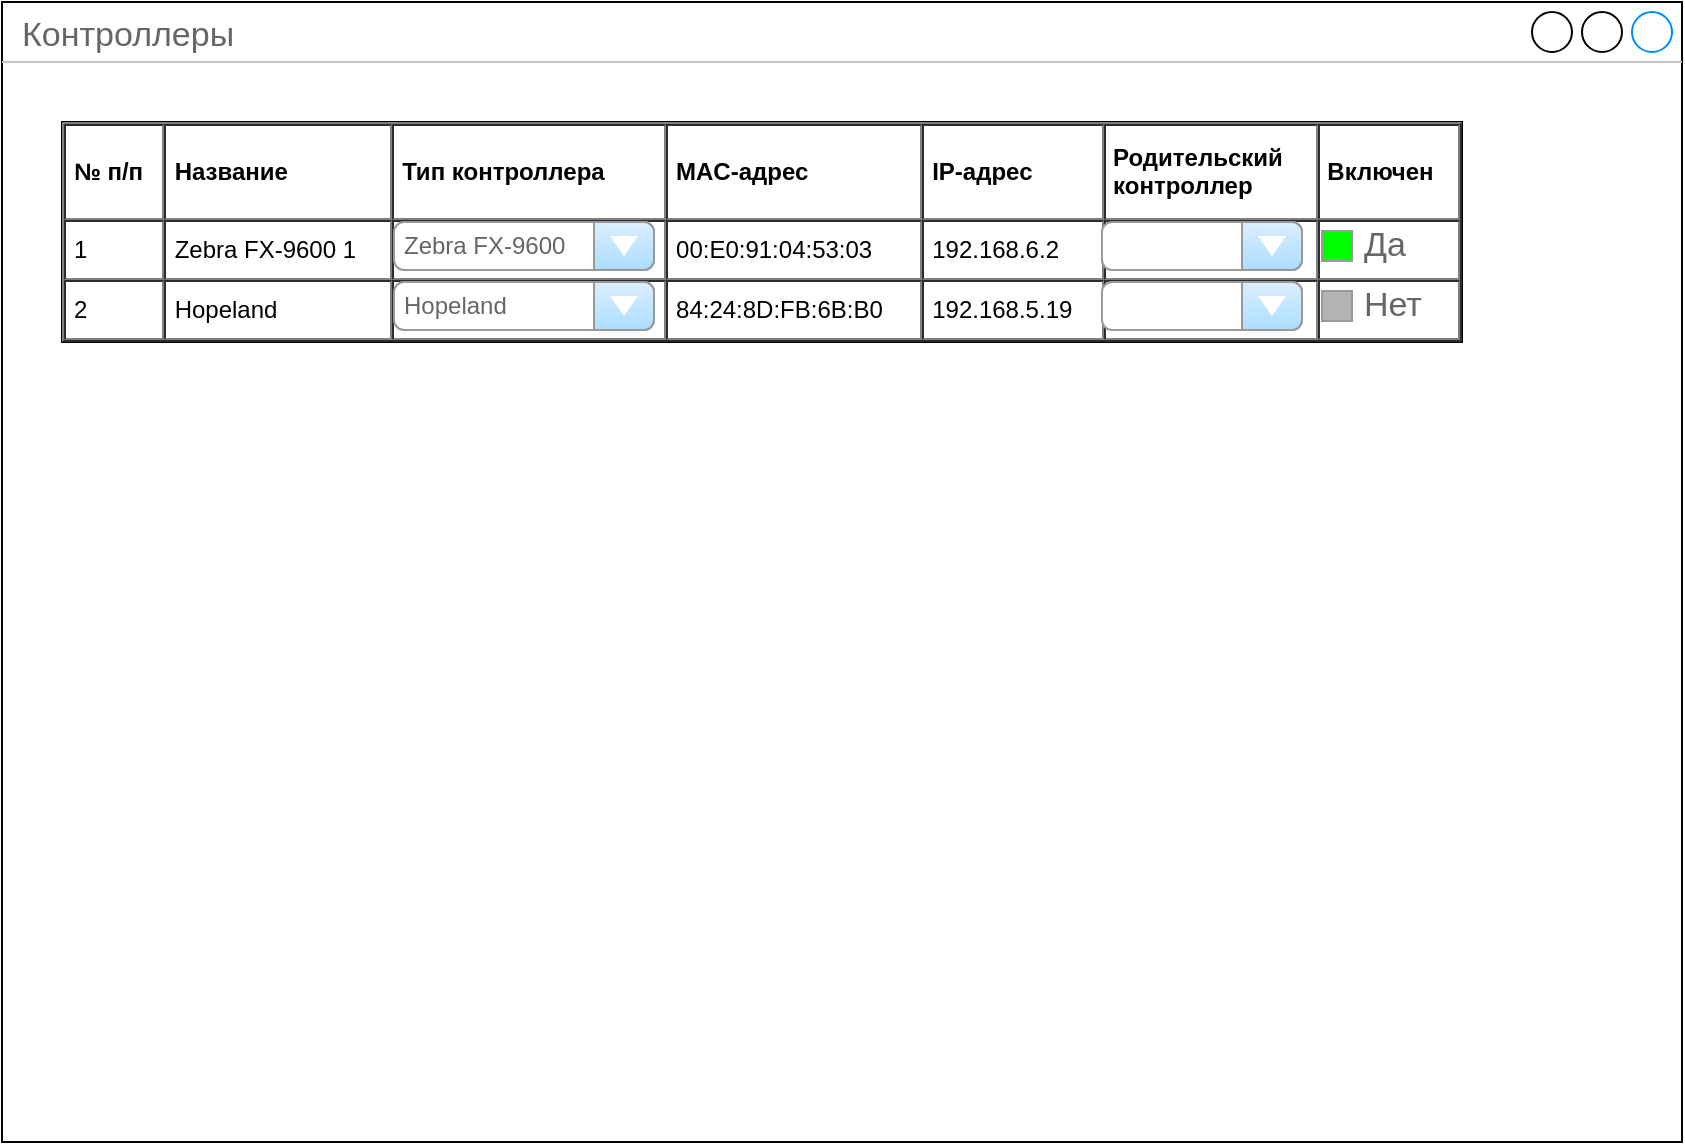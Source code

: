 <mxfile version="20.0.1" type="github">
  <diagram id="nf6re3Xe65oDxEoPcaBX" name="Page-1">
    <mxGraphModel dx="713" dy="403" grid="1" gridSize="10" guides="1" tooltips="1" connect="1" arrows="1" fold="1" page="1" pageScale="1" pageWidth="827" pageHeight="1169" math="0" shadow="0">
      <root>
        <mxCell id="0" />
        <mxCell id="1" parent="0" />
        <mxCell id="M8a38uKlfjJ2GWGPEGkD-1" value="Контроллеры" style="strokeWidth=1;shadow=0;dashed=0;align=center;html=1;shape=mxgraph.mockup.containers.window;align=left;verticalAlign=top;spacingLeft=8;strokeColor2=#008cff;strokeColor3=#c4c4c4;fontColor=#666666;mainText=;fontSize=17;labelBackgroundColor=none;" vertex="1" parent="1">
          <mxGeometry x="60" y="50" width="840" height="570" as="geometry" />
        </mxCell>
        <mxCell id="M8a38uKlfjJ2GWGPEGkD-2" value="&lt;table cellpadding=&quot;4&quot; cellspacing=&quot;0&quot; border=&quot;1&quot; style=&quot;font-size:1em;width:100%;height:100%;&quot;&gt;&lt;tbody&gt;&lt;tr&gt;&lt;td&gt;&lt;b&gt;№ п/п&lt;/b&gt;&lt;/td&gt;&lt;th&gt;Название&lt;/th&gt;&lt;td&gt;&lt;b&gt;Тип контроллера&amp;nbsp; &amp;nbsp;&lt;/b&gt;&lt;/td&gt;&lt;th&gt;MAC-адрес&lt;br&gt;&lt;/th&gt;&lt;td&gt;&lt;b&gt;IP-адрес&lt;/b&gt;&lt;/td&gt;&lt;td&gt;&lt;b&gt;Родительский&lt;br&gt;контроллер&lt;/b&gt;&lt;/td&gt;&lt;td&gt;&lt;b&gt;Включен&lt;/b&gt;&lt;/td&gt;&lt;/tr&gt;&lt;tr&gt;&lt;td&gt;1&lt;/td&gt;&lt;td&gt;Zebra FX-9600 1&lt;/td&gt;&lt;td&gt;&lt;br&gt;&lt;/td&gt;&lt;td&gt;00:E0:91:04:53:03&lt;/td&gt;&lt;td&gt;192.168.6.2&lt;br&gt;&lt;/td&gt;&lt;td&gt;&lt;br&gt;&lt;/td&gt;&lt;td&gt;&lt;br&gt;&lt;/td&gt;&lt;/tr&gt;&lt;tr&gt;&lt;td&gt;2&lt;/td&gt;&lt;td&gt;Hopeland&lt;/td&gt;&lt;td&gt;&lt;br&gt;&lt;/td&gt;&lt;td&gt;84:24:8D:FB:6B:B0&lt;/td&gt;&lt;td&gt;192.168.5.19&lt;br&gt;&lt;/td&gt;&lt;td&gt;&lt;br&gt;&lt;/td&gt;&lt;td&gt;&lt;br&gt;&lt;/td&gt;&lt;/tr&gt;&lt;/tbody&gt;&lt;/table&gt; " style="verticalAlign=top;align=left;overflow=fill;fontSize=12;fontFamily=Helvetica;html=1" vertex="1" parent="1">
          <mxGeometry x="90" y="110" width="700" height="110" as="geometry" />
        </mxCell>
        <mxCell id="M8a38uKlfjJ2GWGPEGkD-3" value="Zebra FX-9600" style="strokeWidth=1;shadow=0;dashed=0;align=center;html=1;shape=mxgraph.mockup.forms.comboBox;strokeColor=#999999;fillColor=#ddeeff;align=left;fillColor2=#aaddff;mainText=;fontColor=#666666;fontSize=12;spacingLeft=3;" vertex="1" parent="1">
          <mxGeometry x="256" y="160" width="130" height="24" as="geometry" />
        </mxCell>
        <mxCell id="M8a38uKlfjJ2GWGPEGkD-7" value="Hopeland" style="strokeWidth=1;shadow=0;dashed=0;align=center;html=1;shape=mxgraph.mockup.forms.comboBox;strokeColor=#999999;fillColor=#ddeeff;align=left;fillColor2=#aaddff;mainText=;fontColor=#666666;fontSize=12;spacingLeft=3;" vertex="1" parent="1">
          <mxGeometry x="256" y="190" width="130" height="24" as="geometry" />
        </mxCell>
        <mxCell id="M8a38uKlfjJ2GWGPEGkD-8" value="" style="strokeWidth=1;shadow=0;dashed=0;align=center;html=1;shape=mxgraph.mockup.forms.comboBox;strokeColor=#999999;fillColor=#ddeeff;align=left;fillColor2=#aaddff;mainText=;fontColor=#666666;fontSize=12;spacingLeft=3;" vertex="1" parent="1">
          <mxGeometry x="610" y="160" width="100" height="24" as="geometry" />
        </mxCell>
        <mxCell id="M8a38uKlfjJ2GWGPEGkD-9" value="" style="strokeWidth=1;shadow=0;dashed=0;align=center;html=1;shape=mxgraph.mockup.forms.comboBox;strokeColor=#999999;fillColor=#ddeeff;align=left;fillColor2=#aaddff;mainText=;fontColor=#666666;fontSize=12;spacingLeft=3;" vertex="1" parent="1">
          <mxGeometry x="610" y="190" width="100" height="24" as="geometry" />
        </mxCell>
        <mxCell id="M8a38uKlfjJ2GWGPEGkD-10" value="Да" style="strokeWidth=1;shadow=0;dashed=0;align=center;html=1;shape=mxgraph.mockup.forms.rrect;rSize=0;fillColor=#00FF00;strokeColor=#999999;gradientColor=none;align=left;spacingLeft=4;fontSize=17;fontColor=#666666;labelPosition=right;" vertex="1" parent="1">
          <mxGeometry x="720" y="164.5" width="15" height="15" as="geometry" />
        </mxCell>
        <mxCell id="M8a38uKlfjJ2GWGPEGkD-13" value="Нет" style="strokeWidth=1;shadow=0;dashed=0;align=center;html=1;shape=mxgraph.mockup.forms.rrect;rSize=0;fillColor=#B3B3B3;strokeColor=#999999;gradientColor=none;align=left;spacingLeft=4;fontSize=17;fontColor=#666666;labelPosition=right;" vertex="1" parent="1">
          <mxGeometry x="720" y="194.5" width="15" height="15" as="geometry" />
        </mxCell>
      </root>
    </mxGraphModel>
  </diagram>
</mxfile>
